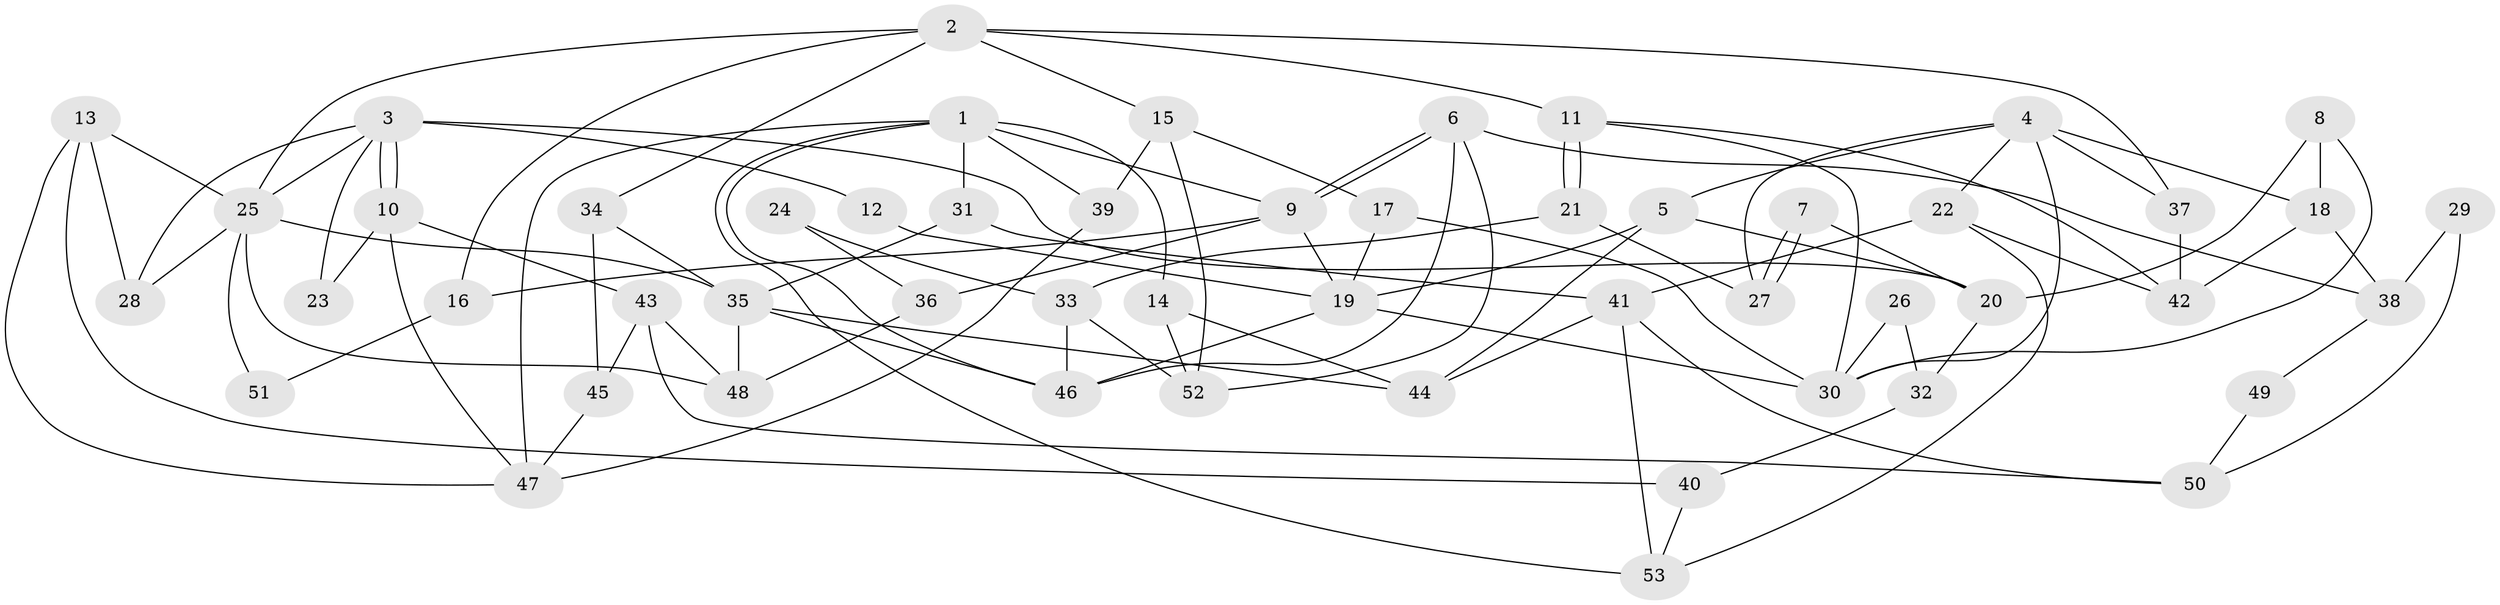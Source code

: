 // coarse degree distribution, {9: 0.0967741935483871, 7: 0.03225806451612903, 6: 0.22580645161290322, 8: 0.03225806451612903, 3: 0.22580645161290322, 4: 0.22580645161290322, 5: 0.0967741935483871, 2: 0.06451612903225806}
// Generated by graph-tools (version 1.1) at 2025/23/03/03/25 07:23:58]
// undirected, 53 vertices, 106 edges
graph export_dot {
graph [start="1"]
  node [color=gray90,style=filled];
  1;
  2;
  3;
  4;
  5;
  6;
  7;
  8;
  9;
  10;
  11;
  12;
  13;
  14;
  15;
  16;
  17;
  18;
  19;
  20;
  21;
  22;
  23;
  24;
  25;
  26;
  27;
  28;
  29;
  30;
  31;
  32;
  33;
  34;
  35;
  36;
  37;
  38;
  39;
  40;
  41;
  42;
  43;
  44;
  45;
  46;
  47;
  48;
  49;
  50;
  51;
  52;
  53;
  1 -- 14;
  1 -- 9;
  1 -- 31;
  1 -- 39;
  1 -- 46;
  1 -- 47;
  1 -- 53;
  2 -- 37;
  2 -- 25;
  2 -- 11;
  2 -- 15;
  2 -- 16;
  2 -- 34;
  3 -- 10;
  3 -- 10;
  3 -- 28;
  3 -- 12;
  3 -- 20;
  3 -- 23;
  3 -- 25;
  4 -- 30;
  4 -- 22;
  4 -- 5;
  4 -- 18;
  4 -- 27;
  4 -- 37;
  5 -- 20;
  5 -- 19;
  5 -- 44;
  6 -- 9;
  6 -- 9;
  6 -- 46;
  6 -- 38;
  6 -- 52;
  7 -- 20;
  7 -- 27;
  7 -- 27;
  8 -- 30;
  8 -- 18;
  8 -- 20;
  9 -- 19;
  9 -- 16;
  9 -- 36;
  10 -- 47;
  10 -- 23;
  10 -- 43;
  11 -- 21;
  11 -- 21;
  11 -- 30;
  11 -- 42;
  12 -- 19;
  13 -- 47;
  13 -- 25;
  13 -- 28;
  13 -- 40;
  14 -- 52;
  14 -- 44;
  15 -- 17;
  15 -- 39;
  15 -- 52;
  16 -- 51;
  17 -- 30;
  17 -- 19;
  18 -- 42;
  18 -- 38;
  19 -- 46;
  19 -- 30;
  20 -- 32;
  21 -- 27;
  21 -- 33;
  22 -- 53;
  22 -- 41;
  22 -- 42;
  24 -- 36;
  24 -- 33;
  25 -- 35;
  25 -- 28;
  25 -- 48;
  25 -- 51;
  26 -- 32;
  26 -- 30;
  29 -- 38;
  29 -- 50;
  31 -- 35;
  31 -- 41;
  32 -- 40;
  33 -- 52;
  33 -- 46;
  34 -- 45;
  34 -- 35;
  35 -- 46;
  35 -- 44;
  35 -- 48;
  36 -- 48;
  37 -- 42;
  38 -- 49;
  39 -- 47;
  40 -- 53;
  41 -- 44;
  41 -- 50;
  41 -- 53;
  43 -- 48;
  43 -- 45;
  43 -- 50;
  45 -- 47;
  49 -- 50;
}
